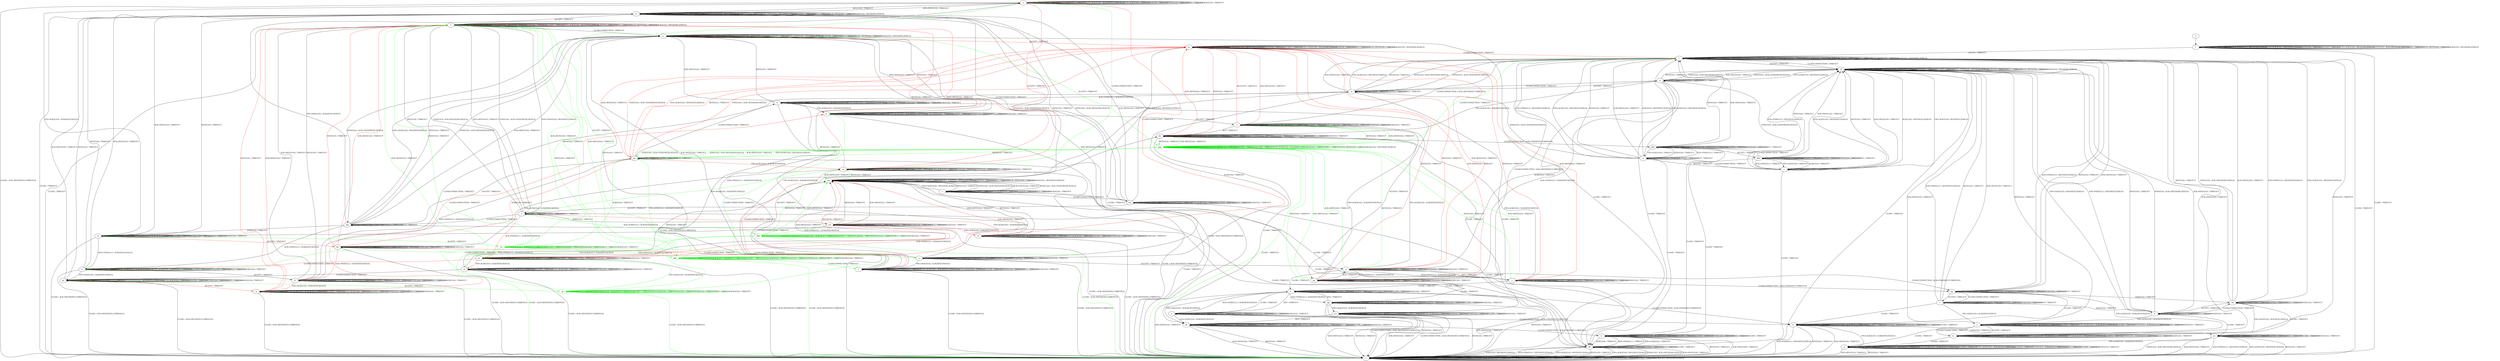 digraph "" {
	graph ["Incoming time"=0.00042438507080078125,
		"Outgoing time"=0.041008710861206055,
		Output="{'States': 63, 'Transitions': 772, 'Filename': '../results/tcp_preset_100/TCP_Linux_Server-TCP_Linux_Server-1.dot'}",
		Reference="{'States': 58, 'Transitions': 685, 'Filename': '../subjects/tcp/TCP_Linux_Server.dot'}",
		Solver=yices,
		Updated="{'States': 58, 'Transitions': 685, 'Filename': '../subjects/tcp/TCP_Linux_Server.dot'}",
		"f-measure"=0.9088339222614841,
		precision=0.8808219178082192,
		recall=0.9386861313868613
	];
	a -> a	[key=0,
		label="CLOSECONNECTION / TIMEOUT"];
	a -> a	[key=1,
		label="ACK+PSH(V,V,1) / TIMEOUT"];
	a -> a	[key=2,
		label="SYN+ACK(V,V,0) / ACK(NEXT,CURRENT,0)"];
	a -> a	[key=3,
		label="FIN+ACK(V,V,0) / TIMEOUT"];
	a -> a	[key=4,
		label="LISTEN / TIMEOUT"];
	a -> a	[key=5,
		label="SYN(V,V,0) / TIMEOUT"];
	a -> a	[key=6,
		label="RCV / TIMEOUT"];
	a -> a	[key=7,
		label="ACK(V,V,0) / TIMEOUT"];
	a -> o	[key=0,
		label="CLOSE / ACK+RST(NEXT,CURRENT,0)"];
	a -> w	[key=0,
		label="RST(V,V,0) / TIMEOUT"];
	a -> w	[key=1,
		label="ACK+RST(V,V,0) / TIMEOUT"];
	a -> xx	[key=0,
		color=red,
		label="ACCEPT / TIMEOUT"];
	hhh	[color=green];
	a -> hhh	[key=0,
		color=green,
		label="ACCEPT / TIMEOUT"];
	b -> b	[key=0,
		label="CLOSECONNECTION / TIMEOUT"];
	b -> b	[key=1,
		label="ACK+PSH(V,V,1) / ACK(NEXT,NEXT,0)"];
	b -> b	[key=2,
		label="SYN+ACK(V,V,0) / ACK(NEXT,CURRENT,0)"];
	b -> b	[key=3,
		label="LISTEN / TIMEOUT"];
	b -> b	[key=4,
		label="SYN(V,V,0) / TIMEOUT"];
	b -> b	[key=5,
		label="RCV / TIMEOUT"];
	b -> b	[key=6,
		label="ACK(V,V,0) / TIMEOUT"];
	b -> o	[key=0,
		label="CLOSE / ACK+RST(NEXT,CURRENT,0)"];
	b -> w	[key=0,
		label="RST(V,V,0) / TIMEOUT"];
	b -> w	[key=1,
		label="ACK+RST(V,V,0) / TIMEOUT"];
	b -> aa	[key=0,
		label="FIN+ACK(V,V,0) / ACK(NEXT,NEXT,0)"];
	b -> tt	[key=0,
		label="ACCEPT / TIMEOUT"];
	c -> c	[key=0,
		label="ACCEPT / TIMEOUT"];
	c -> c	[key=1,
		label="LISTEN / TIMEOUT"];
	c -> c	[key=2,
		label="RCV / TIMEOUT"];
	c -> h	[key=0,
		label="SYN(V,V,0) / ACK+SYN(FRESH,NEXT,0)"];
	c -> n	[key=0,
		label="CLOSECONNECTION / TIMEOUT"];
	c -> ff	[key=0,
		label="ACK+PSH(V,V,1) / RST(NEXT,ZERO,0)"];
	c -> ff	[key=1,
		label="SYN+ACK(V,V,0) / RST(NEXT,ZERO,0)"];
	c -> ff	[key=2,
		label="RST(V,V,0) / TIMEOUT"];
	c -> ff	[key=3,
		label="FIN+ACK(V,V,0) / RST(NEXT,ZERO,0)"];
	c -> ff	[key=4,
		label="ACK+RST(V,V,0) / TIMEOUT"];
	c -> ff	[key=5,
		label="ACK(V,V,0) / RST(NEXT,ZERO,0)"];
	c -> fff	[key=0,
		label="CLOSE / TIMEOUT"];
	d -> d	[key=0,
		label="CLOSECONNECTION / TIMEOUT"];
	d -> d	[key=1,
		label="ACK+PSH(V,V,1) / TIMEOUT"];
	d -> d	[key=2,
		label="SYN+ACK(V,V,0) / ACK(NEXT,CURRENT,0)"];
	d -> d	[key=3,
		label="FIN+ACK(V,V,0) / TIMEOUT"];
	d -> d	[key=4,
		label="LISTEN / TIMEOUT"];
	d -> d	[key=5,
		label="SYN(V,V,0) / TIMEOUT"];
	d -> d	[key=6,
		label="RCV / TIMEOUT"];
	d -> d	[key=7,
		label="ACK(V,V,0) / TIMEOUT"];
	d -> o	[key=0,
		label="CLOSE / ACK+RST(NEXT,CURRENT,0)"];
	d -> p	[key=0,
		label="RST(V,V,0) / TIMEOUT"];
	d -> p	[key=1,
		label="ACK+RST(V,V,0) / TIMEOUT"];
	d -> s	[key=0,
		label="ACCEPT / TIMEOUT"];
	e -> e	[key=0,
		label="CLOSECONNECTION / TIMEOUT"];
	e -> e	[key=1,
		label="SYN+ACK(V,V,0) / ACK(NEXT,CURRENT,0)"];
	e -> e	[key=2,
		label="LISTEN / TIMEOUT"];
	e -> e	[key=3,
		label="SYN(V,V,0) / TIMEOUT"];
	e -> e	[key=4,
		label="RCV / TIMEOUT"];
	e -> e	[key=5,
		label="ACK(V,V,0) / TIMEOUT"];
	e -> l	[key=0,
		label="FIN+ACK(V,V,0) / ACK(NEXT,NEXT,0)"];
	e -> o	[key=0,
		label="CLOSE / ACK+RST(NEXT,CURRENT,0)"];
	e -> p	[key=0,
		label="RST(V,V,0) / TIMEOUT"];
	e -> p	[key=1,
		label="ACK+RST(V,V,0) / TIMEOUT"];
	e -> jj	[key=0,
		label="ACCEPT / TIMEOUT"];
	e -> vv	[key=0,
		label="ACK+PSH(V,V,1) / ACK(NEXT,NEXT,0)"];
	f -> f	[key=0,
		label="CLOSECONNECTION / TIMEOUT"];
	f -> f	[key=1,
		label="ACK+PSH(V,V,1) / RST(ZERO,ZERO,0)"];
	f -> f	[key=2,
		label="SYN+ACK(V,V,0) / RST(ZERO,ZERO,0)"];
	f -> f	[key=3,
		label="RST(V,V,0) / TIMEOUT"];
	f -> f	[key=4,
		label="ACCEPT / TIMEOUT"];
	f -> f	[key=5,
		label="FIN+ACK(V,V,0) / RST(ZERO,ZERO,0)"];
	f -> f	[key=6,
		label="SYN(V,V,0) / ACK+RST(ZERO,NEXT,0)"];
	f -> f	[key=7,
		label="RCV / TIMEOUT"];
	f -> f	[key=8,
		label="ACK+RST(V,V,0) / TIMEOUT"];
	f -> f	[key=9,
		label="ACK(V,V,0) / RST(ZERO,ZERO,0)"];
	f -> o	[key=0,
		label="CLOSE / TIMEOUT"];
	f -> t	[key=0,
		label="LISTEN / TIMEOUT"];
	g -> g	[key=0,
		label="CLOSECONNECTION / TIMEOUT"];
	g -> g	[key=1,
		label="ACK+PSH(V,V,1) / ACK(NEXT,CURRENT,0)"];
	g -> g	[key=2,
		label="SYN+ACK(V,V,0) / ACK(NEXT,CURRENT,0)"];
	g -> g	[key=3,
		label="ACCEPT / TIMEOUT"];
	g -> g	[key=4,
		label="FIN+ACK(V,V,0) / ACK(NEXT,CURRENT,0)"];
	g -> g	[key=5,
		label="LISTEN / TIMEOUT"];
	g -> g	[key=6,
		label="SYN(V,V,0) / ACK(NEXT,CURRENT,0)"];
	g -> g	[key=7,
		label="RCV / TIMEOUT"];
	g -> g	[key=8,
		label="CLOSE / TIMEOUT"];
	g -> g	[key=9,
		label="ACK(V,V,0) / TIMEOUT"];
	g -> o	[key=0,
		label="RST(V,V,0) / TIMEOUT"];
	g -> o	[key=1,
		label="ACK+RST(V,V,0) / TIMEOUT"];
	h -> h	[key=0,
		label="ACCEPT / TIMEOUT"];
	h -> h	[key=1,
		label="LISTEN / TIMEOUT"];
	h -> h	[key=2,
		label="RCV / TIMEOUT"];
	h -> ff	[key=0,
		label="SYN+ACK(V,V,0) / RST(NEXT,ZERO,0)"];
	h -> ff	[key=1,
		label="RST(V,V,0) / TIMEOUT"];
	h -> ff	[key=2,
		label="SYN(V,V,0) / ACK+RST(ZERO,NEXT,0)"];
	h -> ff	[key=3,
		label="ACK+RST(V,V,0) / TIMEOUT"];
	h -> hh	[key=0,
		label="FIN+ACK(V,V,0) / ACK(NEXT,NEXT,0)"];
	h -> jj	[key=0,
		label="ACK(V,V,0) / TIMEOUT"];
	h -> pp	[key=0,
		label="ACK+PSH(V,V,1) / ACK(NEXT,NEXT,0)"];
	h -> rr	[key=0,
		label="CLOSECONNECTION / TIMEOUT"];
	h -> fff	[key=0,
		label="CLOSE / TIMEOUT"];
	i -> i	[key=0,
		label="SYN+ACK(V,V,0) / ACK(NEXT,CURRENT,0)"];
	i -> i	[key=1,
		label="ACCEPT / TIMEOUT"];
	i -> i	[key=2,
		label="LISTEN / TIMEOUT"];
	i -> i	[key=3,
		label="SYN(V,V,0) / TIMEOUT"];
	i -> i	[key=4,
		label="RCV / TIMEOUT"];
	i -> y	[key=0,
		label="FIN+ACK(V,V,0) / ACK(NEXT,NEXT,0)"];
	i -> cc	[key=0,
		label="CLOSE / TIMEOUT"];
	i -> ff	[key=0,
		label="ACK+PSH(V,V,1) / RST(NEXT,ZERO,0)"];
	i -> ff	[key=1,
		label="RST(V,V,0) / TIMEOUT"];
	i -> ff	[key=2,
		label="ACK+RST(V,V,0) / TIMEOUT"];
	i -> ll	[key=0,
		label="ACK(V,V,0) / TIMEOUT"];
	i -> qq	[key=0,
		label="CLOSECONNECTION / TIMEOUT"];
	j -> j	[key=0,
		label="SYN+ACK(V,V,0) / ACK(NEXT,CURRENT,0)"];
	j -> j	[key=1,
		label="ACCEPT / TIMEOUT"];
	j -> j	[key=2,
		label="LISTEN / TIMEOUT"];
	j -> j	[key=3,
		label="SYN(V,V,0) / TIMEOUT"];
	j -> j	[key=4,
		label="RCV / TIMEOUT"];
	j -> j	[key=5,
		label="ACK(V,V,0) / TIMEOUT"];
	j -> k	[key=0,
		label="CLOSE / TIMEOUT"];
	j -> m	[key=0,
		color=red,
		label="RST(V,V,0) / TIMEOUT"];
	j -> m	[key=1,
		color=red,
		label="ACK+RST(V,V,0) / TIMEOUT"];
	j -> hh	[key=0,
		label="FIN+ACK(V,V,0) / ACK(NEXT,NEXT,0)"];
	j -> jj	[key=0,
		label="ACK+PSH(V,V,1) / ACK(NEXT,NEXT,0)"];
	j -> qq	[key=0,
		label="CLOSECONNECTION / ACK+FIN(NEXT,CURRENT,0)"];
	ggg	[color=green];
	j -> ggg	[key=0,
		color=green,
		label="RST(V,V,0) / TIMEOUT"];
	j -> ggg	[key=1,
		color=green,
		label="ACK+RST(V,V,0) / TIMEOUT"];
	k -> k	[key=0,
		label="SYN+ACK(V,V,0) / ACK(NEXT,CURRENT,0)"];
	k -> k	[key=1,
		label="ACCEPT / TIMEOUT"];
	k -> k	[key=2,
		label="LISTEN / TIMEOUT"];
	k -> k	[key=3,
		label="SYN(V,V,0) / TIMEOUT"];
	k -> k	[key=4,
		label="CLOSE / TIMEOUT"];
	k -> k	[key=5,
		label="ACK(V,V,0) / TIMEOUT"];
	k -> o	[key=0,
		label="RST(V,V,0) / TIMEOUT"];
	k -> o	[key=1,
		label="ACK+RST(V,V,0) / TIMEOUT"];
	k -> x	[key=0,
		label="RCV / TIMEOUT"];
	k -> cc	[key=0,
		label="CLOSECONNECTION / ACK+FIN(NEXT,CURRENT,0)"];
	k -> gg	[key=0,
		label="ACK+PSH(V,V,1) / ACK(NEXT,NEXT,0)"];
	k -> kk	[key=0,
		label="FIN+ACK(V,V,0) / ACK(NEXT,NEXT,0)"];
	l -> l	[key=0,
		label="CLOSECONNECTION / TIMEOUT"];
	l -> l	[key=1,
		label="ACK+PSH(V,V,1) / TIMEOUT"];
	l -> l	[key=2,
		label="SYN+ACK(V,V,0) / ACK(NEXT,CURRENT,0)"];
	l -> l	[key=3,
		label="FIN+ACK(V,V,0) / TIMEOUT"];
	l -> l	[key=4,
		label="LISTEN / TIMEOUT"];
	l -> l	[key=5,
		label="SYN(V,V,0) / TIMEOUT"];
	l -> l	[key=6,
		label="RCV / TIMEOUT"];
	l -> l	[key=7,
		label="ACK(V,V,0) / TIMEOUT"];
	l -> o	[key=0,
		label="CLOSE / ACK+RST(NEXT,CURRENT,0)"];
	l -> p	[key=0,
		label="RST(V,V,0) / TIMEOUT"];
	l -> p	[key=1,
		label="ACK+RST(V,V,0) / TIMEOUT"];
	l -> hh	[key=0,
		label="ACCEPT / TIMEOUT"];
	m -> m	[key=0,
		label="ACK+PSH(V,V,1) / RST(ZERO,ZERO,0)"];
	m -> m	[key=1,
		label="SYN+ACK(V,V,0) / RST(ZERO,ZERO,0)"];
	m -> m	[key=2,
		label="RST(V,V,0) / TIMEOUT"];
	m -> m	[key=3,
		label="ACCEPT / TIMEOUT"];
	m -> m	[key=4,
		label="FIN+ACK(V,V,0) / RST(ZERO,ZERO,0)"];
	m -> m	[key=5,
		label="LISTEN / TIMEOUT"];
	m -> m	[key=6,
		label="RCV / TIMEOUT"];
	m -> m	[key=7,
		label="ACK+RST(V,V,0) / TIMEOUT"];
	m -> m	[key=8,
		label="ACK(V,V,0) / RST(ZERO,ZERO,0)"];
	m -> o	[key=0,
		label="CLOSE / TIMEOUT"];
	m -> t	[key=0,
		color=red,
		label="CLOSECONNECTION / TIMEOUT"];
	m -> nn	[key=0,
		color=red,
		label="SYN(V,V,0) / ACK+SYN(FRESH,NEXT,0)"];
	n -> c	[key=0,
		label="ACCEPT / TIMEOUT"];
	n -> n	[key=0,
		label="CLOSECONNECTION / TIMEOUT"];
	n -> n	[key=1,
		label="LISTEN / TIMEOUT"];
	n -> n	[key=2,
		label="RCV / TIMEOUT"];
	n -> t	[key=0,
		label="ACK+PSH(V,V,1) / RST(NEXT,ZERO,0)"];
	n -> t	[key=1,
		label="SYN+ACK(V,V,0) / RST(NEXT,ZERO,0)"];
	n -> t	[key=2,
		label="RST(V,V,0) / TIMEOUT"];
	n -> t	[key=3,
		label="FIN+ACK(V,V,0) / RST(NEXT,ZERO,0)"];
	n -> t	[key=4,
		label="ACK+RST(V,V,0) / TIMEOUT"];
	n -> t	[key=5,
		label="ACK(V,V,0) / RST(NEXT,ZERO,0)"];
	n -> rr	[key=0,
		label="SYN(V,V,0) / ACK+SYN(FRESH,NEXT,0)"];
	n -> fff	[key=0,
		label="CLOSE / TIMEOUT"];
	o -> o	[key=0,
		label="CLOSECONNECTION / TIMEOUT"];
	o -> o	[key=1,
		label="ACK+PSH(V,V,1) / RST(ZERO,ZERO,0)"];
	o -> o	[key=2,
		label="SYN+ACK(V,V,0) / RST(ZERO,ZERO,0)"];
	o -> o	[key=3,
		label="RST(V,V,0) / TIMEOUT"];
	o -> o	[key=4,
		label="ACCEPT / TIMEOUT"];
	o -> o	[key=5,
		label="FIN+ACK(V,V,0) / RST(ZERO,ZERO,0)"];
	o -> o	[key=6,
		label="LISTEN / TIMEOUT"];
	o -> o	[key=7,
		label="SYN(V,V,0) / ACK+RST(ZERO,NEXT,0)"];
	o -> o	[key=8,
		label="RCV / TIMEOUT"];
	o -> o	[key=9,
		label="ACK+RST(V,V,0) / TIMEOUT"];
	o -> o	[key=10,
		label="CLOSE / TIMEOUT"];
	o -> o	[key=11,
		label="ACK(V,V,0) / RST(ZERO,ZERO,0)"];
	p -> m	[key=0,
		color=red,
		label="ACCEPT / TIMEOUT"];
	p -> o	[key=0,
		label="CLOSE / TIMEOUT"];
	p -> p	[key=0,
		label="CLOSECONNECTION / TIMEOUT"];
	p -> p	[key=1,
		label="ACK+PSH(V,V,1) / RST(ZERO,ZERO,0)"];
	p -> p	[key=2,
		label="SYN+ACK(V,V,0) / RST(ZERO,ZERO,0)"];
	p -> p	[key=3,
		label="RST(V,V,0) / TIMEOUT"];
	p -> p	[key=4,
		label="FIN+ACK(V,V,0) / RST(ZERO,ZERO,0)"];
	p -> p	[key=5,
		label="LISTEN / TIMEOUT"];
	p -> p	[key=6,
		label="RCV / TIMEOUT"];
	p -> p	[key=7,
		label="ACK+RST(V,V,0) / TIMEOUT"];
	p -> p	[key=8,
		label="ACK(V,V,0) / RST(ZERO,ZERO,0)"];
	p -> mm	[key=0,
		label="SYN(V,V,0) / ACK+SYN(FRESH,NEXT,0)"];
	p -> ggg	[key=0,
		color=green,
		label="ACCEPT / TIMEOUT"];
	q -> d	[key=0,
		color=red,
		label="CLOSECONNECTION / TIMEOUT"];
	q -> o	[key=0,
		label="CLOSE / ACK+RST(NEXT,CURRENT,0)"];
	q -> q	[key=0,
		label="ACK+PSH(V,V,1) / TIMEOUT"];
	q -> q	[key=1,
		label="SYN+ACK(V,V,0) / ACK(NEXT,CURRENT,0)"];
	q -> q	[key=2,
		label="ACCEPT / TIMEOUT"];
	q -> q	[key=3,
		label="FIN+ACK(V,V,0) / TIMEOUT"];
	q -> q	[key=4,
		label="LISTEN / TIMEOUT"];
	q -> q	[key=5,
		label="SYN(V,V,0) / TIMEOUT"];
	q -> q	[key=6,
		label="RCV / TIMEOUT"];
	q -> q	[key=7,
		label="ACK(V,V,0) / TIMEOUT"];
	q -> r	[key=0,
		color=red,
		label="RST(V,V,0) / TIMEOUT"];
	q -> r	[key=1,
		color=red,
		label="ACK+RST(V,V,0) / TIMEOUT"];
	r -> o	[key=0,
		label="CLOSE / TIMEOUT"];
	r -> p	[key=0,
		label="CLOSECONNECTION / TIMEOUT"];
	r -> r	[key=0,
		label="ACK+PSH(V,V,1) / RST(ZERO,ZERO,0)"];
	r -> r	[key=1,
		label="SYN+ACK(V,V,0) / RST(ZERO,ZERO,0)"];
	r -> r	[key=2,
		label="RST(V,V,0) / TIMEOUT"];
	r -> r	[key=3,
		label="ACCEPT / TIMEOUT"];
	r -> r	[key=4,
		label="FIN+ACK(V,V,0) / RST(ZERO,ZERO,0)"];
	r -> r	[key=5,
		label="LISTEN / TIMEOUT"];
	r -> r	[key=6,
		label="RCV / TIMEOUT"];
	r -> r	[key=7,
		label="ACK+RST(V,V,0) / TIMEOUT"];
	r -> r	[key=8,
		label="ACK(V,V,0) / RST(ZERO,ZERO,0)"];
	r -> z	[key=0,
		label="SYN(V,V,0) / ACK+SYN(FRESH,NEXT,0)"];
	s -> m	[key=0,
		color=red,
		label="RST(V,V,0) / TIMEOUT"];
	s -> m	[key=1,
		color=red,
		label="ACK+RST(V,V,0) / TIMEOUT"];
	s -> s	[key=0,
		label="ACK+PSH(V,V,1) / TIMEOUT"];
	s -> s	[key=1,
		label="SYN+ACK(V,V,0) / ACK(NEXT,CURRENT,0)"];
	s -> s	[key=2,
		label="ACCEPT / TIMEOUT"];
	s -> s	[key=3,
		label="FIN+ACK(V,V,0) / TIMEOUT"];
	s -> s	[key=4,
		label="LISTEN / TIMEOUT"];
	s -> s	[key=5,
		label="SYN(V,V,0) / TIMEOUT"];
	s -> s	[key=6,
		label="ACK(V,V,0) / TIMEOUT"];
	s -> t	[key=0,
		label="CLOSECONNECTION / ACK+RST(NEXT,CURRENT,0)"];
	s -> hh	[key=0,
		label="RCV / TIMEOUT"];
	s -> ccc	[key=0,
		label="CLOSE / TIMEOUT"];
	s -> ggg	[key=0,
		color=green,
		label="RST(V,V,0) / TIMEOUT"];
	s -> ggg	[key=1,
		color=green,
		label="ACK+RST(V,V,0) / TIMEOUT"];
	t -> o	[key=0,
		label="CLOSE / TIMEOUT"];
	t -> t	[key=0,
		label="CLOSECONNECTION / TIMEOUT"];
	t -> t	[key=1,
		label="ACK+PSH(V,V,1) / RST(ZERO,ZERO,0)"];
	t -> t	[key=2,
		label="SYN+ACK(V,V,0) / RST(ZERO,ZERO,0)"];
	t -> t	[key=3,
		label="RST(V,V,0) / TIMEOUT"];
	t -> t	[key=4,
		label="FIN+ACK(V,V,0) / RST(ZERO,ZERO,0)"];
	t -> t	[key=5,
		label="LISTEN / TIMEOUT"];
	t -> t	[key=6,
		label="RCV / TIMEOUT"];
	t -> t	[key=7,
		label="ACK+RST(V,V,0) / TIMEOUT"];
	t -> t	[key=8,
		label="ACK(V,V,0) / RST(ZERO,ZERO,0)"];
	t -> ff	[key=0,
		label="ACCEPT / TIMEOUT"];
	t -> rr	[key=0,
		label="SYN(V,V,0) / ACK+SYN(FRESH,NEXT,0)"];
	u -> f	[key=0];
	v -> v	[key=0,
		label="ACK+PSH(V,V,1) / TIMEOUT"];
	v -> v	[key=1,
		label="ACCEPT / TIMEOUT"];
	v -> v	[key=2,
		label="FIN+ACK(V,V,0) / TIMEOUT"];
	v -> v	[key=3,
		label="LISTEN / TIMEOUT"];
	v -> v	[key=4,
		label="RCV / TIMEOUT"];
	v -> v	[key=5,
		label="ACK(V,V,0) / TIMEOUT"];
	v -> ww	[key=0,
		label="CLOSECONNECTION / TIMEOUT"];
	v -> aaa	[key=0,
		label="SYN+ACK(V,V,0) / RST(NEXT,ZERO,0)"];
	v -> aaa	[key=1,
		label="RST(V,V,0) / TIMEOUT"];
	v -> aaa	[key=2,
		label="SYN(V,V,0) / ACK+RST(ZERO,NEXT,0)"];
	v -> aaa	[key=3,
		label="ACK+RST(V,V,0) / TIMEOUT"];
	v -> fff	[key=0,
		label="CLOSE / TIMEOUT"];
	w -> o	[key=0,
		label="CLOSE / TIMEOUT"];
	w -> r	[key=0,
		label="ACCEPT / TIMEOUT"];
	w -> w	[key=0,
		label="CLOSECONNECTION / TIMEOUT"];
	w -> w	[key=1,
		label="ACK+PSH(V,V,1) / RST(ZERO,ZERO,0)"];
	w -> w	[key=2,
		label="SYN+ACK(V,V,0) / RST(ZERO,ZERO,0)"];
	w -> w	[key=3,
		label="RST(V,V,0) / TIMEOUT"];
	w -> w	[key=4,
		label="FIN+ACK(V,V,0) / RST(ZERO,ZERO,0)"];
	w -> w	[key=5,
		label="LISTEN / TIMEOUT"];
	w -> w	[key=6,
		label="RCV / TIMEOUT"];
	w -> w	[key=7,
		label="ACK+RST(V,V,0) / TIMEOUT"];
	w -> w	[key=8,
		label="ACK(V,V,0) / RST(ZERO,ZERO,0)"];
	w -> ww	[key=0,
		label="SYN(V,V,0) / ACK+SYN(FRESH,NEXT,0)"];
	x -> k	[key=0,
		label="ACK+PSH(V,V,1) / ACK(NEXT,NEXT,0)"];
	x -> k	[key=1,
		label="CLOSE / TIMEOUT"];
	x -> o	[key=0,
		label="RST(V,V,0) / TIMEOUT"];
	x -> o	[key=1,
		label="ACK+RST(V,V,0) / TIMEOUT"];
	x -> x	[key=0,
		label="SYN+ACK(V,V,0) / ACK(NEXT,CURRENT,0)"];
	x -> x	[key=1,
		label="ACCEPT / TIMEOUT"];
	x -> x	[key=2,
		label="LISTEN / TIMEOUT"];
	x -> x	[key=3,
		label="SYN(V,V,0) / TIMEOUT"];
	x -> x	[key=4,
		label="RCV / TIMEOUT"];
	x -> x	[key=5,
		label="ACK(V,V,0) / TIMEOUT"];
	x -> cc	[key=0,
		label="CLOSECONNECTION / ACK+FIN(NEXT,CURRENT,0)"];
	x -> kk	[key=0,
		label="FIN+ACK(V,V,0) / ACK(NEXT,NEXT,0)"];
	y -> g	[key=0,
		label="CLOSE / TIMEOUT"];
	y -> y	[key=0,
		label="ACK+PSH(V,V,1) / ACK(NEXT,CURRENT,0)"];
	y -> y	[key=1,
		label="SYN+ACK(V,V,0) / ACK(NEXT,CURRENT,0)"];
	y -> y	[key=2,
		label="ACCEPT / TIMEOUT"];
	y -> y	[key=3,
		label="FIN+ACK(V,V,0) / ACK(NEXT,CURRENT,0)"];
	y -> y	[key=4,
		label="LISTEN / TIMEOUT"];
	y -> y	[key=5,
		label="SYN(V,V,0) / ACK(NEXT,CURRENT,0)"];
	y -> y	[key=6,
		label="RCV / TIMEOUT"];
	y -> y	[key=7,
		label="ACK(V,V,0) / TIMEOUT"];
	y -> ff	[key=0,
		label="RST(V,V,0) / TIMEOUT"];
	y -> ff	[key=1,
		label="ACK+RST(V,V,0) / TIMEOUT"];
	y -> ss	[key=0,
		label="CLOSECONNECTION / TIMEOUT"];
	z -> r	[key=0,
		label="SYN+ACK(V,V,0) / RST(NEXT,ZERO,0)"];
	z -> r	[key=1,
		label="RST(V,V,0) / TIMEOUT"];
	z -> r	[key=2,
		label="SYN(V,V,0) / ACK+RST(ZERO,NEXT,0)"];
	z -> r	[key=3,
		label="ACK+RST(V,V,0) / TIMEOUT"];
	z -> z	[key=0,
		label="ACCEPT / TIMEOUT"];
	z -> z	[key=1,
		label="LISTEN / TIMEOUT"];
	z -> z	[key=2,
		label="RCV / TIMEOUT"];
	z -> ee	[key=0,
		color=red,
		label="FIN+ACK(V,V,0) / ACK(NEXT,NEXT,0)"];
	z -> mm	[key=0,
		label="CLOSECONNECTION / TIMEOUT"];
	z -> xx	[key=0,
		color=green,
		label="FIN+ACK(V,V,0) / ACK(NEXT,NEXT,0)"];
	z -> yy	[key=0,
		color=red,
		label="ACK+PSH(V,V,1) / ACK(NEXT,NEXT,0)"];
	z -> eee	[key=0,
		label="ACK(V,V,0) / TIMEOUT"];
	z -> fff	[key=0,
		label="CLOSE / TIMEOUT"];
	kkk	[color=green];
	z -> kkk	[key=0,
		color=green,
		label="ACK+PSH(V,V,1) / ACK(NEXT,NEXT,0)"];
	aa -> o	[key=0,
		label="CLOSE / ACK+RST(NEXT,CURRENT,0)"];
	aa -> q	[key=0,
		color=red,
		label="ACCEPT / TIMEOUT"];
	aa -> w	[key=0,
		label="RST(V,V,0) / TIMEOUT"];
	aa -> w	[key=1,
		label="ACK+RST(V,V,0) / TIMEOUT"];
	aa -> aa	[key=0,
		label="CLOSECONNECTION / TIMEOUT"];
	aa -> aa	[key=1,
		label="ACK+PSH(V,V,1) / TIMEOUT"];
	aa -> aa	[key=2,
		label="SYN+ACK(V,V,0) / ACK(NEXT,CURRENT,0)"];
	aa -> aa	[key=3,
		label="FIN+ACK(V,V,0) / TIMEOUT"];
	aa -> aa	[key=4,
		label="LISTEN / TIMEOUT"];
	aa -> aa	[key=5,
		label="SYN(V,V,0) / TIMEOUT"];
	aa -> aa	[key=6,
		label="RCV / TIMEOUT"];
	aa -> aa	[key=7,
		label="ACK(V,V,0) / TIMEOUT"];
	jjj	[color=green];
	aa -> jjj	[key=0,
		color=green,
		label="ACCEPT / TIMEOUT"];
	bb -> e	[key=0,
		color=red,
		label="CLOSECONNECTION / TIMEOUT"];
	bb -> o	[key=0,
		label="CLOSE / ACK+RST(NEXT,CURRENT,0)"];
	bb -> r	[key=0,
		color=red,
		label="RST(V,V,0) / TIMEOUT"];
	bb -> r	[key=1,
		color=red,
		label="ACK+RST(V,V,0) / TIMEOUT"];
	bb -> bb	[key=0,
		label="SYN+ACK(V,V,0) / ACK(NEXT,CURRENT,0)"];
	bb -> bb	[key=1,
		label="ACCEPT / TIMEOUT"];
	bb -> bb	[key=2,
		label="LISTEN / TIMEOUT"];
	bb -> bb	[key=3,
		label="SYN(V,V,0) / TIMEOUT"];
	bb -> bb	[key=4,
		label="RCV / TIMEOUT"];
	bb -> bb	[key=5,
		label="ACK(V,V,0) / TIMEOUT"];
	bb -> tt	[key=0,
		color=red,
		label="ACK+PSH(V,V,1) / ACK(NEXT,NEXT,0)"];
	bb -> xx	[key=0,
		label="FIN+ACK(V,V,0) / ACK(NEXT,NEXT,0)"];
	cc -> g	[key=0,
		label="FIN+ACK(V,V,0) / ACK(NEXT,NEXT,0)"];
	cc -> o	[key=0,
		label="ACK+PSH(V,V,1) / RST(NEXT,ZERO,0)"];
	cc -> o	[key=1,
		label="RST(V,V,0) / TIMEOUT"];
	cc -> o	[key=2,
		label="ACK+RST(V,V,0) / TIMEOUT"];
	cc -> cc	[key=0,
		label="CLOSECONNECTION / TIMEOUT"];
	cc -> cc	[key=1,
		label="SYN+ACK(V,V,0) / ACK(NEXT,CURRENT,0)"];
	cc -> cc	[key=2,
		label="ACCEPT / TIMEOUT"];
	cc -> cc	[key=3,
		label="LISTEN / TIMEOUT"];
	cc -> cc	[key=4,
		label="SYN(V,V,0) / TIMEOUT"];
	cc -> cc	[key=5,
		label="RCV / TIMEOUT"];
	cc -> cc	[key=6,
		label="CLOSE / TIMEOUT"];
	cc -> uu	[key=0,
		label="ACK(V,V,0) / TIMEOUT"];
	dd -> t	[key=0,
		label="ACK+PSH(V,V,1) / RST(NEXT,ZERO,0)"];
	dd -> t	[key=1,
		label="SYN+ACK(V,V,0) / RST(NEXT,ZERO,0)"];
	dd -> t	[key=2,
		label="RST(V,V,0) / TIMEOUT"];
	dd -> t	[key=3,
		label="SYN(V,V,0) / ACK+RST(ZERO,NEXT,0)"];
	dd -> t	[key=4,
		label="ACK+RST(V,V,0) / TIMEOUT"];
	dd -> dd	[key=0,
		label="CLOSECONNECTION / TIMEOUT"];
	dd -> dd	[key=1,
		label="LISTEN / TIMEOUT"];
	dd -> dd	[key=2,
		label="RCV / TIMEOUT"];
	dd -> dd	[key=3,
		label="ACK(V,V,0) / TIMEOUT"];
	dd -> ll	[key=0,
		label="ACCEPT / TIMEOUT"];
	dd -> ss	[key=0,
		label="FIN+ACK(V,V,0) / ACK(NEXT,NEXT,0)"];
	dd -> uu	[key=0,
		label="CLOSE / TIMEOUT"];
	ee -> a	[key=0,
		color=red,
		label="CLOSECONNECTION / TIMEOUT"];
	ee -> o	[key=0,
		label="CLOSE / ACK+RST(NEXT,CURRENT,0)"];
	ee -> ee	[key=0,
		label="ACK+PSH(V,V,1) / TIMEOUT"];
	ee -> ee	[key=1,
		label="SYN+ACK(V,V,0) / ACK(NEXT,CURRENT,0)"];
	ee -> ee	[key=2,
		label="ACCEPT / TIMEOUT"];
	ee -> ee	[key=3,
		label="FIN+ACK(V,V,0) / TIMEOUT"];
	ee -> ee	[key=4,
		label="LISTEN / TIMEOUT"];
	ee -> ee	[key=5,
		label="SYN(V,V,0) / TIMEOUT"];
	ee -> ee	[key=6,
		label="RCV / TIMEOUT"];
	ee -> ee	[key=7,
		label="ACK(V,V,0) / TIMEOUT"];
	ee -> aaa	[key=0,
		label="RST(V,V,0) / TIMEOUT"];
	ee -> aaa	[key=1,
		label="ACK+RST(V,V,0) / TIMEOUT"];
	ff -> h	[key=0,
		label="SYN(V,V,0) / ACK+SYN(FRESH,NEXT,0)"];
	ff -> o	[key=0,
		label="CLOSE / TIMEOUT"];
	ff -> t	[key=0,
		label="CLOSECONNECTION / TIMEOUT"];
	ff -> ff	[key=0,
		label="ACK+PSH(V,V,1) / RST(ZERO,ZERO,0)"];
	ff -> ff	[key=1,
		label="SYN+ACK(V,V,0) / RST(ZERO,ZERO,0)"];
	ff -> ff	[key=2,
		label="RST(V,V,0) / TIMEOUT"];
	ff -> ff	[key=3,
		label="ACCEPT / TIMEOUT"];
	ff -> ff	[key=4,
		label="FIN+ACK(V,V,0) / RST(ZERO,ZERO,0)"];
	ff -> ff	[key=5,
		label="LISTEN / TIMEOUT"];
	ff -> ff	[key=6,
		label="RCV / TIMEOUT"];
	ff -> ff	[key=7,
		label="ACK+RST(V,V,0) / TIMEOUT"];
	ff -> ff	[key=8,
		label="ACK(V,V,0) / RST(ZERO,ZERO,0)"];
	gg -> k	[key=0,
		label="RCV / TIMEOUT"];
	gg -> o	[key=0,
		label="CLOSECONNECTION / ACK+RST(NEXT,CURRENT,0)"];
	gg -> o	[key=1,
		label="RST(V,V,0) / TIMEOUT"];
	gg -> o	[key=2,
		label="ACK+RST(V,V,0) / TIMEOUT"];
	gg -> gg	[key=0,
		label="ACK+PSH(V,V,1) / ACK(NEXT,NEXT,0)"];
	gg -> gg	[key=1,
		label="SYN+ACK(V,V,0) / ACK(NEXT,CURRENT,0)"];
	gg -> gg	[key=2,
		label="ACCEPT / TIMEOUT"];
	gg -> gg	[key=3,
		label="LISTEN / TIMEOUT"];
	gg -> gg	[key=4,
		label="SYN(V,V,0) / TIMEOUT"];
	gg -> gg	[key=5,
		label="CLOSE / TIMEOUT"];
	gg -> gg	[key=6,
		label="ACK(V,V,0) / TIMEOUT"];
	gg -> ccc	[key=0,
		label="FIN+ACK(V,V,0) / ACK(NEXT,NEXT,0)"];
	hh -> m	[key=0,
		color=red,
		label="RST(V,V,0) / TIMEOUT"];
	hh -> m	[key=1,
		color=red,
		label="ACK+RST(V,V,0) / TIMEOUT"];
	hh -> hh	[key=0,
		label="ACK+PSH(V,V,1) / TIMEOUT"];
	hh -> hh	[key=1,
		label="SYN+ACK(V,V,0) / ACK(NEXT,CURRENT,0)"];
	hh -> hh	[key=2,
		label="ACCEPT / TIMEOUT"];
	hh -> hh	[key=3,
		label="FIN+ACK(V,V,0) / TIMEOUT"];
	hh -> hh	[key=4,
		label="LISTEN / TIMEOUT"];
	hh -> hh	[key=5,
		label="SYN(V,V,0) / TIMEOUT"];
	hh -> hh	[key=6,
		label="RCV / TIMEOUT"];
	hh -> hh	[key=7,
		label="ACK(V,V,0) / TIMEOUT"];
	hh -> kk	[key=0,
		label="CLOSE / TIMEOUT"];
	hh -> bbb	[key=0,
		label="CLOSECONNECTION / ACK+FIN(NEXT,CURRENT,0)"];
	hh -> ggg	[key=0,
		color=green,
		label="RST(V,V,0) / TIMEOUT"];
	hh -> ggg	[key=1,
		color=green,
		label="ACK+RST(V,V,0) / TIMEOUT"];
	ii -> o	[key=0,
		label="RST(V,V,0) / TIMEOUT"];
	ii -> o	[key=1,
		label="ACK+RST(V,V,0) / TIMEOUT"];
	ii -> ii	[key=0,
		label="CLOSECONNECTION / TIMEOUT"];
	ii -> ii	[key=1,
		label="SYN+ACK(V,V,0) / ACK(NEXT,CURRENT,0)"];
	ii -> ii	[key=2,
		label="ACCEPT / TIMEOUT"];
	ii -> ii	[key=3,
		label="LISTEN / TIMEOUT"];
	ii -> ii	[key=4,
		label="SYN(V,V,0) / TIMEOUT"];
	ii -> ii	[key=5,
		label="RCV / TIMEOUT"];
	ii -> ii	[key=6,
		label="CLOSE / TIMEOUT"];
	ii -> fff	[key=0,
		label="ACK+PSH(V,V,1) / TIMEOUT"];
	ii -> fff	[key=1,
		label="FIN+ACK(V,V,0) / TIMEOUT"];
	ii -> fff	[key=2,
		label="ACK(V,V,0) / TIMEOUT"];
	jj -> j	[key=0,
		label="RCV / TIMEOUT"];
	jj -> k	[key=0,
		label="CLOSE / TIMEOUT"];
	jj -> m	[key=0,
		color=red,
		label="RST(V,V,0) / TIMEOUT"];
	jj -> m	[key=1,
		color=red,
		label="ACK+RST(V,V,0) / TIMEOUT"];
	jj -> hh	[key=0,
		label="FIN+ACK(V,V,0) / ACK(NEXT,NEXT,0)"];
	jj -> jj	[key=0,
		label="SYN+ACK(V,V,0) / ACK(NEXT,CURRENT,0)"];
	jj -> jj	[key=1,
		label="ACCEPT / TIMEOUT"];
	jj -> jj	[key=2,
		label="LISTEN / TIMEOUT"];
	jj -> jj	[key=3,
		label="SYN(V,V,0) / TIMEOUT"];
	jj -> jj	[key=4,
		label="ACK(V,V,0) / TIMEOUT"];
	jj -> pp	[key=0,
		label="ACK+PSH(V,V,1) / ACK(NEXT,NEXT,0)"];
	jj -> qq	[key=0,
		label="CLOSECONNECTION / ACK+FIN(NEXT,CURRENT,0)"];
	jj -> ggg	[key=0,
		color=green,
		label="RST(V,V,0) / TIMEOUT"];
	jj -> ggg	[key=1,
		color=green,
		label="ACK+RST(V,V,0) / TIMEOUT"];
	kk -> o	[key=0,
		label="RST(V,V,0) / TIMEOUT"];
	kk -> o	[key=1,
		label="ACK+RST(V,V,0) / TIMEOUT"];
	kk -> ii	[key=0,
		label="CLOSECONNECTION / ACK+FIN(NEXT,CURRENT,0)"];
	kk -> kk	[key=0,
		label="ACK+PSH(V,V,1) / TIMEOUT"];
	kk -> kk	[key=1,
		label="SYN+ACK(V,V,0) / ACK(NEXT,CURRENT,0)"];
	kk -> kk	[key=2,
		label="ACCEPT / TIMEOUT"];
	kk -> kk	[key=3,
		label="FIN+ACK(V,V,0) / TIMEOUT"];
	kk -> kk	[key=4,
		label="LISTEN / TIMEOUT"];
	kk -> kk	[key=5,
		label="SYN(V,V,0) / TIMEOUT"];
	kk -> kk	[key=6,
		label="RCV / TIMEOUT"];
	kk -> kk	[key=7,
		label="CLOSE / TIMEOUT"];
	kk -> kk	[key=8,
		label="ACK(V,V,0) / TIMEOUT"];
	ll -> y	[key=0,
		label="FIN+ACK(V,V,0) / ACK(NEXT,NEXT,0)"];
	ll -> dd	[key=0,
		label="CLOSECONNECTION / TIMEOUT"];
	ll -> ff	[key=0,
		label="ACK+PSH(V,V,1) / RST(NEXT,ZERO,0)"];
	ll -> ff	[key=1,
		label="SYN+ACK(V,V,0) / RST(NEXT,ZERO,0)"];
	ll -> ff	[key=2,
		label="RST(V,V,0) / TIMEOUT"];
	ll -> ff	[key=3,
		label="SYN(V,V,0) / ACK+RST(ZERO,NEXT,0)"];
	ll -> ff	[key=4,
		label="ACK+RST(V,V,0) / TIMEOUT"];
	ll -> ll	[key=0,
		label="ACCEPT / TIMEOUT"];
	ll -> ll	[key=1,
		label="LISTEN / TIMEOUT"];
	ll -> ll	[key=2,
		label="RCV / TIMEOUT"];
	ll -> ll	[key=3,
		label="ACK(V,V,0) / TIMEOUT"];
	ll -> uu	[key=0,
		label="CLOSE / TIMEOUT"];
	mm -> a	[key=0,
		label="FIN+ACK(V,V,0) / ACK(NEXT,NEXT,0)"];
	mm -> b	[key=0,
		label="ACK+PSH(V,V,1) / ACK(NEXT,NEXT,0)"];
	mm -> p	[key=0,
		label="SYN+ACK(V,V,0) / RST(NEXT,ZERO,0)"];
	mm -> p	[key=1,
		label="RST(V,V,0) / TIMEOUT"];
	mm -> p	[key=2,
		label="SYN(V,V,0) / ACK+RST(ZERO,NEXT,0)"];
	mm -> p	[key=3,
		label="ACK+RST(V,V,0) / TIMEOUT"];
	mm -> mm	[key=0,
		label="CLOSECONNECTION / TIMEOUT"];
	mm -> mm	[key=1,
		label="LISTEN / TIMEOUT"];
	mm -> mm	[key=2,
		label="RCV / TIMEOUT"];
	mm -> nn	[key=0,
		label="ACCEPT / TIMEOUT"];
	mm -> oo	[key=0,
		label="ACK(V,V,0) / TIMEOUT"];
	mm -> fff	[key=0,
		label="CLOSE / TIMEOUT"];
	nn -> m	[key=0,
		color=red,
		label="SYN+ACK(V,V,0) / RST(NEXT,ZERO,0)"];
	nn -> m	[key=1,
		color=red,
		label="RST(V,V,0) / TIMEOUT"];
	nn -> m	[key=2,
		color=red,
		label="SYN(V,V,0) / ACK+RST(ZERO,NEXT,0)"];
	nn -> m	[key=3,
		color=red,
		label="ACK+RST(V,V,0) / TIMEOUT"];
	nn -> bb	[key=0,
		color=red,
		label="ACK(V,V,0) / TIMEOUT"];
	nn -> nn	[key=0,
		label="ACCEPT / TIMEOUT"];
	nn -> nn	[key=1,
		label="LISTEN / TIMEOUT"];
	nn -> nn	[key=2,
		label="RCV / TIMEOUT"];
	nn -> rr	[key=0,
		label="CLOSECONNECTION / TIMEOUT"];
	nn -> tt	[key=0,
		label="ACK+PSH(V,V,1) / ACK(NEXT,NEXT,0)"];
	nn -> xx	[key=0,
		color=red,
		label="FIN+ACK(V,V,0) / ACK(NEXT,NEXT,0)"];
	nn -> fff	[key=0,
		label="CLOSE / TIMEOUT"];
	nn -> ggg	[key=0,
		color=green,
		label="SYN+ACK(V,V,0) / RST(NEXT,ZERO,0)"];
	nn -> ggg	[key=1,
		color=green,
		label="RST(V,V,0) / TIMEOUT"];
	nn -> ggg	[key=2,
		color=green,
		label="SYN(V,V,0) / ACK+RST(ZERO,NEXT,0)"];
	nn -> ggg	[key=3,
		color=green,
		label="ACK+RST(V,V,0) / TIMEOUT"];
	nn -> hhh	[key=0,
		color=green,
		label="FIN+ACK(V,V,0) / ACK(NEXT,NEXT,0)"];
	iii	[color=green];
	nn -> iii	[key=0,
		color=green,
		label="ACK(V,V,0) / TIMEOUT"];
	oo -> a	[key=0,
		label="FIN+ACK(V,V,0) / ACK(NEXT,NEXT,0)"];
	oo -> b	[key=0,
		label="ACK+PSH(V,V,1) / ACK(NEXT,NEXT,0)"];
	oo -> o	[key=0,
		label="CLOSE / ACK+RST(NEXT,CURRENT,0)"];
	oo -> w	[key=0,
		label="RST(V,V,0) / TIMEOUT"];
	oo -> w	[key=1,
		label="ACK+RST(V,V,0) / TIMEOUT"];
	oo -> bb	[key=0,
		color=red,
		label="ACCEPT / TIMEOUT"];
	oo -> oo	[key=0,
		label="CLOSECONNECTION / TIMEOUT"];
	oo -> oo	[key=1,
		label="SYN+ACK(V,V,0) / ACK(NEXT,CURRENT,0)"];
	oo -> oo	[key=2,
		label="LISTEN / TIMEOUT"];
	oo -> oo	[key=3,
		label="SYN(V,V,0) / TIMEOUT"];
	oo -> oo	[key=4,
		label="RCV / TIMEOUT"];
	oo -> oo	[key=5,
		label="ACK(V,V,0) / TIMEOUT"];
	oo -> iii	[key=0,
		color=green,
		label="ACCEPT / TIMEOUT"];
	pp -> m	[key=0,
		color=red,
		label="RST(V,V,0) / TIMEOUT"];
	pp -> m	[key=1,
		color=red,
		label="ACK+RST(V,V,0) / TIMEOUT"];
	pp -> s	[key=0,
		label="FIN+ACK(V,V,0) / ACK(NEXT,NEXT,0)"];
	pp -> t	[key=0,
		label="CLOSECONNECTION / ACK+RST(NEXT,CURRENT,0)"];
	pp -> gg	[key=0,
		label="CLOSE / TIMEOUT"];
	pp -> jj	[key=0,
		label="RCV / TIMEOUT"];
	pp -> pp	[key=0,
		label="ACK+PSH(V,V,1) / ACK(NEXT,NEXT,0)"];
	pp -> pp	[key=1,
		label="SYN+ACK(V,V,0) / ACK(NEXT,CURRENT,0)"];
	pp -> pp	[key=2,
		label="ACCEPT / TIMEOUT"];
	pp -> pp	[key=3,
		label="LISTEN / TIMEOUT"];
	pp -> pp	[key=4,
		label="SYN(V,V,0) / TIMEOUT"];
	pp -> pp	[key=5,
		label="ACK(V,V,0) / TIMEOUT"];
	pp -> ggg	[key=0,
		color=green,
		label="RST(V,V,0) / TIMEOUT"];
	pp -> ggg	[key=1,
		color=green,
		label="ACK+RST(V,V,0) / TIMEOUT"];
	qq -> i	[key=0,
		label="ACCEPT / TIMEOUT"];
	qq -> t	[key=0,
		label="ACK+PSH(V,V,1) / RST(NEXT,ZERO,0)"];
	qq -> t	[key=1,
		label="RST(V,V,0) / TIMEOUT"];
	qq -> t	[key=2,
		label="ACK+RST(V,V,0) / TIMEOUT"];
	qq -> cc	[key=0,
		label="CLOSE / TIMEOUT"];
	qq -> dd	[key=0,
		label="ACK(V,V,0) / TIMEOUT"];
	qq -> qq	[key=0,
		label="CLOSECONNECTION / TIMEOUT"];
	qq -> qq	[key=1,
		label="SYN+ACK(V,V,0) / ACK(NEXT,CURRENT,0)"];
	qq -> qq	[key=2,
		label="LISTEN / TIMEOUT"];
	qq -> qq	[key=3,
		label="SYN(V,V,0) / TIMEOUT"];
	qq -> qq	[key=4,
		label="RCV / TIMEOUT"];
	qq -> ss	[key=0,
		label="FIN+ACK(V,V,0) / ACK(NEXT,NEXT,0)"];
	rr -> e	[key=0,
		label="ACK(V,V,0) / TIMEOUT"];
	rr -> h	[key=0,
		label="ACCEPT / TIMEOUT"];
	rr -> l	[key=0,
		label="FIN+ACK(V,V,0) / ACK(NEXT,NEXT,0)"];
	rr -> t	[key=0,
		label="SYN+ACK(V,V,0) / RST(NEXT,ZERO,0)"];
	rr -> t	[key=1,
		label="RST(V,V,0) / TIMEOUT"];
	rr -> t	[key=2,
		label="SYN(V,V,0) / ACK+RST(ZERO,NEXT,0)"];
	rr -> t	[key=3,
		label="ACK+RST(V,V,0) / TIMEOUT"];
	rr -> rr	[key=0,
		label="CLOSECONNECTION / TIMEOUT"];
	rr -> rr	[key=1,
		label="LISTEN / TIMEOUT"];
	rr -> rr	[key=2,
		label="RCV / TIMEOUT"];
	rr -> vv	[key=0,
		label="ACK+PSH(V,V,1) / ACK(NEXT,NEXT,0)"];
	rr -> fff	[key=0,
		label="CLOSE / TIMEOUT"];
	ss -> g	[key=0,
		label="CLOSE / TIMEOUT"];
	ss -> t	[key=0,
		label="RST(V,V,0) / TIMEOUT"];
	ss -> t	[key=1,
		label="ACK+RST(V,V,0) / TIMEOUT"];
	ss -> y	[key=0,
		label="ACCEPT / TIMEOUT"];
	ss -> ss	[key=0,
		label="CLOSECONNECTION / TIMEOUT"];
	ss -> ss	[key=1,
		label="ACK+PSH(V,V,1) / ACK(NEXT,CURRENT,0)"];
	ss -> ss	[key=2,
		label="SYN+ACK(V,V,0) / ACK(NEXT,CURRENT,0)"];
	ss -> ss	[key=3,
		label="FIN+ACK(V,V,0) / ACK(NEXT,CURRENT,0)"];
	ss -> ss	[key=4,
		label="LISTEN / TIMEOUT"];
	ss -> ss	[key=5,
		label="SYN(V,V,0) / ACK(NEXT,CURRENT,0)"];
	ss -> ss	[key=6,
		label="RCV / TIMEOUT"];
	ss -> ss	[key=7,
		label="ACK(V,V,0) / TIMEOUT"];
	tt -> o	[key=0,
		label="CLOSE / ACK+RST(NEXT,CURRENT,0)"];
	tt -> q	[key=0,
		color=red,
		label="FIN+ACK(V,V,0) / ACK(NEXT,NEXT,0)"];
	tt -> r	[key=0,
		label="RST(V,V,0) / TIMEOUT"];
	tt -> r	[key=1,
		label="ACK+RST(V,V,0) / TIMEOUT"];
	tt -> tt	[key=0,
		label="ACK+PSH(V,V,1) / ACK(NEXT,NEXT,0)"];
	tt -> tt	[key=1,
		label="SYN+ACK(V,V,0) / ACK(NEXT,CURRENT,0)"];
	tt -> tt	[key=2,
		label="ACCEPT / TIMEOUT"];
	tt -> tt	[key=3,
		label="LISTEN / TIMEOUT"];
	tt -> tt	[key=4,
		label="SYN(V,V,0) / TIMEOUT"];
	tt -> tt	[key=5,
		label="RCV / TIMEOUT"];
	tt -> tt	[key=6,
		label="ACK(V,V,0) / TIMEOUT"];
	tt -> vv	[key=0,
		label="CLOSECONNECTION / TIMEOUT"];
	uu -> g	[key=0,
		label="FIN+ACK(V,V,0) / ACK(NEXT,NEXT,0)"];
	uu -> o	[key=0,
		label="ACK+PSH(V,V,1) / RST(NEXT,ZERO,0)"];
	uu -> o	[key=1,
		label="SYN+ACK(V,V,0) / RST(NEXT,ZERO,0)"];
	uu -> o	[key=2,
		label="RST(V,V,0) / TIMEOUT"];
	uu -> o	[key=3,
		label="SYN(V,V,0) / ACK+RST(ZERO,NEXT,0)"];
	uu -> o	[key=4,
		label="ACK+RST(V,V,0) / TIMEOUT"];
	uu -> uu	[key=0,
		label="CLOSECONNECTION / TIMEOUT"];
	uu -> uu	[key=1,
		label="ACCEPT / TIMEOUT"];
	uu -> uu	[key=2,
		label="LISTEN / TIMEOUT"];
	uu -> uu	[key=3,
		label="RCV / TIMEOUT"];
	uu -> uu	[key=4,
		label="CLOSE / TIMEOUT"];
	uu -> uu	[key=5,
		label="ACK(V,V,0) / TIMEOUT"];
	vv -> d	[key=0,
		label="FIN+ACK(V,V,0) / ACK(NEXT,NEXT,0)"];
	vv -> o	[key=0,
		label="CLOSE / ACK+RST(NEXT,CURRENT,0)"];
	vv -> p	[key=0,
		label="RST(V,V,0) / TIMEOUT"];
	vv -> p	[key=1,
		label="ACK+RST(V,V,0) / TIMEOUT"];
	vv -> pp	[key=0,
		label="ACCEPT / TIMEOUT"];
	vv -> vv	[key=0,
		label="CLOSECONNECTION / TIMEOUT"];
	vv -> vv	[key=1,
		label="ACK+PSH(V,V,1) / ACK(NEXT,NEXT,0)"];
	vv -> vv	[key=2,
		label="SYN+ACK(V,V,0) / ACK(NEXT,CURRENT,0)"];
	vv -> vv	[key=3,
		label="LISTEN / TIMEOUT"];
	vv -> vv	[key=4,
		label="SYN(V,V,0) / TIMEOUT"];
	vv -> vv	[key=5,
		label="RCV / TIMEOUT"];
	vv -> vv	[key=6,
		label="ACK(V,V,0) / TIMEOUT"];
	ww -> w	[key=0,
		label="SYN+ACK(V,V,0) / RST(NEXT,ZERO,0)"];
	ww -> w	[key=1,
		label="RST(V,V,0) / TIMEOUT"];
	ww -> w	[key=2,
		label="SYN(V,V,0) / ACK+RST(ZERO,NEXT,0)"];
	ww -> w	[key=3,
		label="ACK+RST(V,V,0) / TIMEOUT"];
	ww -> z	[key=0,
		label="ACCEPT / TIMEOUT"];
	ww -> ww	[key=0,
		label="CLOSECONNECTION / TIMEOUT"];
	ww -> ww	[key=1,
		label="ACK+PSH(V,V,1) / TIMEOUT"];
	ww -> ww	[key=2,
		label="FIN+ACK(V,V,0) / TIMEOUT"];
	ww -> ww	[key=3,
		label="LISTEN / TIMEOUT"];
	ww -> ww	[key=4,
		label="RCV / TIMEOUT"];
	ww -> ww	[key=5,
		label="ACK(V,V,0) / TIMEOUT"];
	ww -> fff	[key=0,
		label="CLOSE / TIMEOUT"];
	xx -> a	[key=0,
		color=green,
		label="CLOSECONNECTION / TIMEOUT"];
	xx -> l	[key=0,
		color=red,
		label="CLOSECONNECTION / TIMEOUT"];
	xx -> o	[key=0,
		label="CLOSE / ACK+RST(NEXT,CURRENT,0)"];
	xx -> r	[key=0,
		color=red,
		label="RST(V,V,0) / TIMEOUT"];
	xx -> r	[key=1,
		color=red,
		label="ACK+RST(V,V,0) / TIMEOUT"];
	xx -> xx	[key=0,
		label="ACK+PSH(V,V,1) / TIMEOUT"];
	xx -> xx	[key=1,
		label="SYN+ACK(V,V,0) / ACK(NEXT,CURRENT,0)"];
	xx -> xx	[key=2,
		label="ACCEPT / TIMEOUT"];
	xx -> xx	[key=3,
		label="FIN+ACK(V,V,0) / TIMEOUT"];
	xx -> xx	[key=4,
		label="LISTEN / TIMEOUT"];
	xx -> xx	[key=5,
		label="SYN(V,V,0) / TIMEOUT"];
	xx -> xx	[key=6,
		label="RCV / TIMEOUT"];
	xx -> xx	[key=7,
		label="ACK(V,V,0) / TIMEOUT"];
	xx -> aaa	[key=0,
		color=green,
		label="RST(V,V,0) / TIMEOUT"];
	xx -> aaa	[key=1,
		color=green,
		label="ACK+RST(V,V,0) / TIMEOUT"];
	yy -> b	[key=0,
		color=red,
		label="CLOSECONNECTION / TIMEOUT"];
	yy -> o	[key=0,
		label="CLOSE / ACK+RST(NEXT,CURRENT,0)"];
	yy -> yy	[key=0,
		label="ACK+PSH(V,V,1) / ACK(NEXT,NEXT,0)"];
	yy -> yy	[key=1,
		label="SYN+ACK(V,V,0) / ACK(NEXT,CURRENT,0)"];
	yy -> yy	[key=2,
		label="ACCEPT / TIMEOUT"];
	yy -> yy	[key=3,
		label="LISTEN / TIMEOUT"];
	yy -> yy	[key=4,
		label="SYN(V,V,0) / TIMEOUT"];
	yy -> yy	[key=5,
		label="RCV / TIMEOUT"];
	yy -> yy	[key=6,
		label="ACK(V,V,0) / TIMEOUT"];
	yy -> zz	[key=0,
		color=red,
		label="FIN+ACK(V,V,0) / ACK(NEXT,NEXT,0)"];
	yy -> aaa	[key=0,
		color=red,
		label="RST(V,V,0) / TIMEOUT"];
	yy -> aaa	[key=1,
		color=red,
		label="ACK+RST(V,V,0) / TIMEOUT"];
	yy -> jjj	[key=0,
		color=green,
		label="FIN+ACK(V,V,0) / ACK(NEXT,NEXT,0)"];
	zz -> o	[key=0,
		label="CLOSE / ACK+RST(NEXT,CURRENT,0)"];
	zz -> aa	[key=0,
		label="CLOSECONNECTION / TIMEOUT"];
	zz -> zz	[key=0,
		label="ACK+PSH(V,V,1) / TIMEOUT"];
	zz -> zz	[key=1,
		label="SYN+ACK(V,V,0) / ACK(NEXT,CURRENT,0)"];
	zz -> zz	[key=2,
		label="ACCEPT / TIMEOUT"];
	zz -> zz	[key=3,
		label="FIN+ACK(V,V,0) / TIMEOUT"];
	zz -> zz	[key=4,
		label="LISTEN / TIMEOUT"];
	zz -> zz	[key=5,
		label="SYN(V,V,0) / TIMEOUT"];
	zz -> zz	[key=6,
		label="RCV / TIMEOUT"];
	zz -> zz	[key=7,
		label="ACK(V,V,0) / TIMEOUT"];
	zz -> aaa	[key=0,
		label="RST(V,V,0) / TIMEOUT"];
	zz -> aaa	[key=1,
		label="ACK+RST(V,V,0) / TIMEOUT"];
	aaa -> o	[key=0,
		label="CLOSE / TIMEOUT"];
	aaa -> v	[key=0,
		label="SYN(V,V,0) / ACK+SYN(FRESH,NEXT,0)"];
	aaa -> w	[key=0,
		label="CLOSECONNECTION / TIMEOUT"];
	aaa -> aaa	[key=0,
		label="ACK+PSH(V,V,1) / RST(ZERO,ZERO,0)"];
	aaa -> aaa	[key=1,
		label="SYN+ACK(V,V,0) / RST(ZERO,ZERO,0)"];
	aaa -> aaa	[key=2,
		label="RST(V,V,0) / TIMEOUT"];
	aaa -> aaa	[key=3,
		label="ACCEPT / TIMEOUT"];
	aaa -> aaa	[key=4,
		label="FIN+ACK(V,V,0) / RST(ZERO,ZERO,0)"];
	aaa -> aaa	[key=5,
		label="LISTEN / TIMEOUT"];
	aaa -> aaa	[key=6,
		label="RCV / TIMEOUT"];
	aaa -> aaa	[key=7,
		label="ACK+RST(V,V,0) / TIMEOUT"];
	aaa -> aaa	[key=8,
		label="ACK(V,V,0) / RST(ZERO,ZERO,0)"];
	bbb -> n	[key=0,
		label="ACK+PSH(V,V,1) / TIMEOUT"];
	bbb -> n	[key=1,
		label="FIN+ACK(V,V,0) / TIMEOUT"];
	bbb -> n	[key=2,
		label="ACK(V,V,0) / TIMEOUT"];
	bbb -> t	[key=0,
		label="RST(V,V,0) / TIMEOUT"];
	bbb -> t	[key=1,
		label="ACK+RST(V,V,0) / TIMEOUT"];
	bbb -> ii	[key=0,
		label="CLOSE / TIMEOUT"];
	bbb -> bbb	[key=0,
		label="CLOSECONNECTION / TIMEOUT"];
	bbb -> bbb	[key=1,
		label="SYN+ACK(V,V,0) / ACK(NEXT,CURRENT,0)"];
	bbb -> bbb	[key=2,
		label="LISTEN / TIMEOUT"];
	bbb -> bbb	[key=3,
		label="SYN(V,V,0) / TIMEOUT"];
	bbb -> bbb	[key=4,
		label="RCV / TIMEOUT"];
	bbb -> ddd	[key=0,
		label="ACCEPT / TIMEOUT"];
	ccc -> o	[key=0,
		label="CLOSECONNECTION / ACK+RST(NEXT,CURRENT,0)"];
	ccc -> o	[key=1,
		label="RST(V,V,0) / TIMEOUT"];
	ccc -> o	[key=2,
		label="ACK+RST(V,V,0) / TIMEOUT"];
	ccc -> kk	[key=0,
		label="RCV / TIMEOUT"];
	ccc -> ccc	[key=0,
		label="ACK+PSH(V,V,1) / TIMEOUT"];
	ccc -> ccc	[key=1,
		label="SYN+ACK(V,V,0) / ACK(NEXT,CURRENT,0)"];
	ccc -> ccc	[key=2,
		label="ACCEPT / TIMEOUT"];
	ccc -> ccc	[key=3,
		label="FIN+ACK(V,V,0) / TIMEOUT"];
	ccc -> ccc	[key=4,
		label="LISTEN / TIMEOUT"];
	ccc -> ccc	[key=5,
		label="SYN(V,V,0) / TIMEOUT"];
	ccc -> ccc	[key=6,
		label="CLOSE / TIMEOUT"];
	ccc -> ccc	[key=7,
		label="ACK(V,V,0) / TIMEOUT"];
	ddd -> c	[key=0,
		label="ACK+PSH(V,V,1) / TIMEOUT"];
	ddd -> c	[key=1,
		label="FIN+ACK(V,V,0) / TIMEOUT"];
	ddd -> c	[key=2,
		label="ACK(V,V,0) / TIMEOUT"];
	ddd -> ff	[key=0,
		label="RST(V,V,0) / TIMEOUT"];
	ddd -> ff	[key=1,
		label="ACK+RST(V,V,0) / TIMEOUT"];
	ddd -> ii	[key=0,
		label="CLOSE / TIMEOUT"];
	ddd -> bbb	[key=0,
		label="CLOSECONNECTION / TIMEOUT"];
	ddd -> ddd	[key=0,
		label="SYN+ACK(V,V,0) / ACK(NEXT,CURRENT,0)"];
	ddd -> ddd	[key=1,
		label="ACCEPT / TIMEOUT"];
	ddd -> ddd	[key=2,
		label="LISTEN / TIMEOUT"];
	ddd -> ddd	[key=3,
		label="SYN(V,V,0) / TIMEOUT"];
	ddd -> ddd	[key=4,
		label="RCV / TIMEOUT"];
	eee -> o	[key=0,
		label="CLOSE / ACK+RST(NEXT,CURRENT,0)"];
	eee -> ee	[key=0,
		color=red,
		label="FIN+ACK(V,V,0) / ACK(NEXT,NEXT,0)"];
	eee -> oo	[key=0,
		label="CLOSECONNECTION / TIMEOUT"];
	eee -> yy	[key=0,
		color=red,
		label="ACK+PSH(V,V,1) / ACK(NEXT,NEXT,0)"];
	eee -> aaa	[key=0,
		label="RST(V,V,0) / TIMEOUT"];
	eee -> aaa	[key=1,
		label="ACK+RST(V,V,0) / TIMEOUT"];
	eee -> eee	[key=0,
		label="SYN+ACK(V,V,0) / ACK(NEXT,CURRENT,0)"];
	eee -> eee	[key=1,
		label="ACCEPT / TIMEOUT"];
	eee -> eee	[key=2,
		label="LISTEN / TIMEOUT"];
	eee -> eee	[key=3,
		label="SYN(V,V,0) / TIMEOUT"];
	eee -> eee	[key=4,
		label="RCV / TIMEOUT"];
	eee -> eee	[key=5,
		label="ACK(V,V,0) / TIMEOUT"];
	eee -> kkk	[key=0,
		color=green,
		label="ACK+PSH(V,V,1) / ACK(NEXT,NEXT,0)"];
	fff -> o	[key=0,
		label="ACK+PSH(V,V,1) / RST(NEXT,ZERO,0)"];
	fff -> o	[key=1,
		label="SYN+ACK(V,V,0) / RST(NEXT,ZERO,0)"];
	fff -> o	[key=2,
		label="RST(V,V,0) / TIMEOUT"];
	fff -> o	[key=3,
		label="FIN+ACK(V,V,0) / RST(NEXT,ZERO,0)"];
	fff -> o	[key=4,
		label="SYN(V,V,0) / ACK+RST(ZERO,NEXT,0)"];
	fff -> o	[key=5,
		label="ACK+RST(V,V,0) / TIMEOUT"];
	fff -> o	[key=6,
		label="ACK(V,V,0) / RST(NEXT,ZERO,0)"];
	fff -> fff	[key=0,
		label="CLOSECONNECTION / TIMEOUT"];
	fff -> fff	[key=1,
		label="ACCEPT / TIMEOUT"];
	fff -> fff	[key=2,
		label="LISTEN / TIMEOUT"];
	fff -> fff	[key=3,
		label="RCV / TIMEOUT"];
	fff -> fff	[key=4,
		label="CLOSE / TIMEOUT"];
	ggg -> o	[key=0,
		color=green,
		label="CLOSE / TIMEOUT"];
	ggg -> t	[key=0,
		color=green,
		label="CLOSECONNECTION / TIMEOUT"];
	ggg -> nn	[key=0,
		color=green,
		label="SYN(V,V,0) / ACK+SYN(FRESH,NEXT,0)"];
	ggg -> ggg	[key=0,
		color=green,
		label="ACK+PSH(V,V,1) / RST(ZERO,ZERO,0)"];
	ggg -> ggg	[key=1,
		color=green,
		label="SYN+ACK(V,V,0) / RST(ZERO,ZERO,0)"];
	ggg -> ggg	[key=2,
		color=green,
		label="RST(V,V,0) / TIMEOUT"];
	ggg -> ggg	[key=3,
		color=green,
		label="ACCEPT / TIMEOUT"];
	ggg -> ggg	[key=4,
		color=green,
		label="FIN+ACK(V,V,0) / RST(ZERO,ZERO,0)"];
	ggg -> ggg	[key=5,
		color=green,
		label="LISTEN / TIMEOUT"];
	ggg -> ggg	[key=6,
		color=green,
		label="RCV / TIMEOUT"];
	ggg -> ggg	[key=7,
		color=green,
		label="ACK+RST(V,V,0) / TIMEOUT"];
	ggg -> ggg	[key=8,
		color=green,
		label="ACK(V,V,0) / RST(ZERO,ZERO,0)"];
	hhh -> l	[key=0,
		color=green,
		label="CLOSECONNECTION / TIMEOUT"];
	hhh -> o	[key=0,
		color=green,
		label="CLOSE / ACK+RST(NEXT,CURRENT,0)"];
	hhh -> r	[key=0,
		color=green,
		label="RST(V,V,0) / TIMEOUT"];
	hhh -> r	[key=1,
		color=green,
		label="ACK+RST(V,V,0) / TIMEOUT"];
	hhh -> hhh	[key=0,
		color=green,
		label="ACK+PSH(V,V,1) / TIMEOUT"];
	hhh -> hhh	[key=1,
		color=green,
		label="SYN+ACK(V,V,0) / ACK(NEXT,CURRENT,0)"];
	hhh -> hhh	[key=2,
		color=green,
		label="ACCEPT / TIMEOUT"];
	hhh -> hhh	[key=3,
		color=green,
		label="FIN+ACK(V,V,0) / TIMEOUT"];
	hhh -> hhh	[key=4,
		color=green,
		label="LISTEN / TIMEOUT"];
	hhh -> hhh	[key=5,
		color=green,
		label="SYN(V,V,0) / TIMEOUT"];
	hhh -> hhh	[key=6,
		color=green,
		label="RCV / TIMEOUT"];
	hhh -> hhh	[key=7,
		color=green,
		label="ACK(V,V,0) / TIMEOUT"];
	iii -> e	[key=0,
		color=green,
		label="CLOSECONNECTION / TIMEOUT"];
	iii -> o	[key=0,
		color=green,
		label="CLOSE / ACK+RST(NEXT,CURRENT,0)"];
	iii -> r	[key=0,
		color=green,
		label="RST(V,V,0) / TIMEOUT"];
	iii -> r	[key=1,
		color=green,
		label="ACK+RST(V,V,0) / TIMEOUT"];
	iii -> yy	[key=0,
		color=green,
		label="ACK+PSH(V,V,1) / ACK(NEXT,NEXT,0)"];
	iii -> hhh	[key=0,
		color=green,
		label="FIN+ACK(V,V,0) / ACK(NEXT,NEXT,0)"];
	iii -> iii	[key=0,
		color=green,
		label="SYN+ACK(V,V,0) / ACK(NEXT,CURRENT,0)"];
	iii -> iii	[key=1,
		color=green,
		label="ACCEPT / TIMEOUT"];
	iii -> iii	[key=2,
		color=green,
		label="LISTEN / TIMEOUT"];
	iii -> iii	[key=3,
		color=green,
		label="SYN(V,V,0) / TIMEOUT"];
	iii -> iii	[key=4,
		color=green,
		label="RCV / TIMEOUT"];
	iii -> iii	[key=5,
		color=green,
		label="ACK(V,V,0) / TIMEOUT"];
	jjj -> d	[key=0,
		color=green,
		label="CLOSECONNECTION / TIMEOUT"];
	jjj -> o	[key=0,
		color=green,
		label="CLOSE / ACK+RST(NEXT,CURRENT,0)"];
	jjj -> r	[key=0,
		color=green,
		label="RST(V,V,0) / TIMEOUT"];
	jjj -> r	[key=1,
		color=green,
		label="ACK+RST(V,V,0) / TIMEOUT"];
	jjj -> jjj	[key=0,
		color=green,
		label="ACK+PSH(V,V,1) / TIMEOUT"];
	jjj -> jjj	[key=1,
		color=green,
		label="SYN+ACK(V,V,0) / ACK(NEXT,CURRENT,0)"];
	jjj -> jjj	[key=2,
		color=green,
		label="ACCEPT / TIMEOUT"];
	jjj -> jjj	[key=3,
		color=green,
		label="FIN+ACK(V,V,0) / TIMEOUT"];
	jjj -> jjj	[key=4,
		color=green,
		label="LISTEN / TIMEOUT"];
	jjj -> jjj	[key=5,
		color=green,
		label="SYN(V,V,0) / TIMEOUT"];
	jjj -> jjj	[key=6,
		color=green,
		label="RCV / TIMEOUT"];
	jjj -> jjj	[key=7,
		color=green,
		label="ACK(V,V,0) / TIMEOUT"];
	kkk -> b	[key=0,
		color=green,
		label="CLOSECONNECTION / TIMEOUT"];
	kkk -> o	[key=0,
		color=green,
		label="CLOSE / ACK+RST(NEXT,CURRENT,0)"];
	kkk -> zz	[key=0,
		color=green,
		label="FIN+ACK(V,V,0) / ACK(NEXT,NEXT,0)"];
	kkk -> aaa	[key=0,
		color=green,
		label="RST(V,V,0) / TIMEOUT"];
	kkk -> aaa	[key=1,
		color=green,
		label="ACK+RST(V,V,0) / TIMEOUT"];
	kkk -> kkk	[key=0,
		color=green,
		label="ACK+PSH(V,V,1) / ACK(NEXT,NEXT,0)"];
	kkk -> kkk	[key=1,
		color=green,
		label="SYN+ACK(V,V,0) / ACK(NEXT,CURRENT,0)"];
	kkk -> kkk	[key=2,
		color=green,
		label="ACCEPT / TIMEOUT"];
	kkk -> kkk	[key=3,
		color=green,
		label="LISTEN / TIMEOUT"];
	kkk -> kkk	[key=4,
		color=green,
		label="SYN(V,V,0) / TIMEOUT"];
	kkk -> kkk	[key=5,
		color=green,
		label="RCV / TIMEOUT"];
	kkk -> kkk	[key=6,
		color=green,
		label="ACK(V,V,0) / TIMEOUT"];
}
